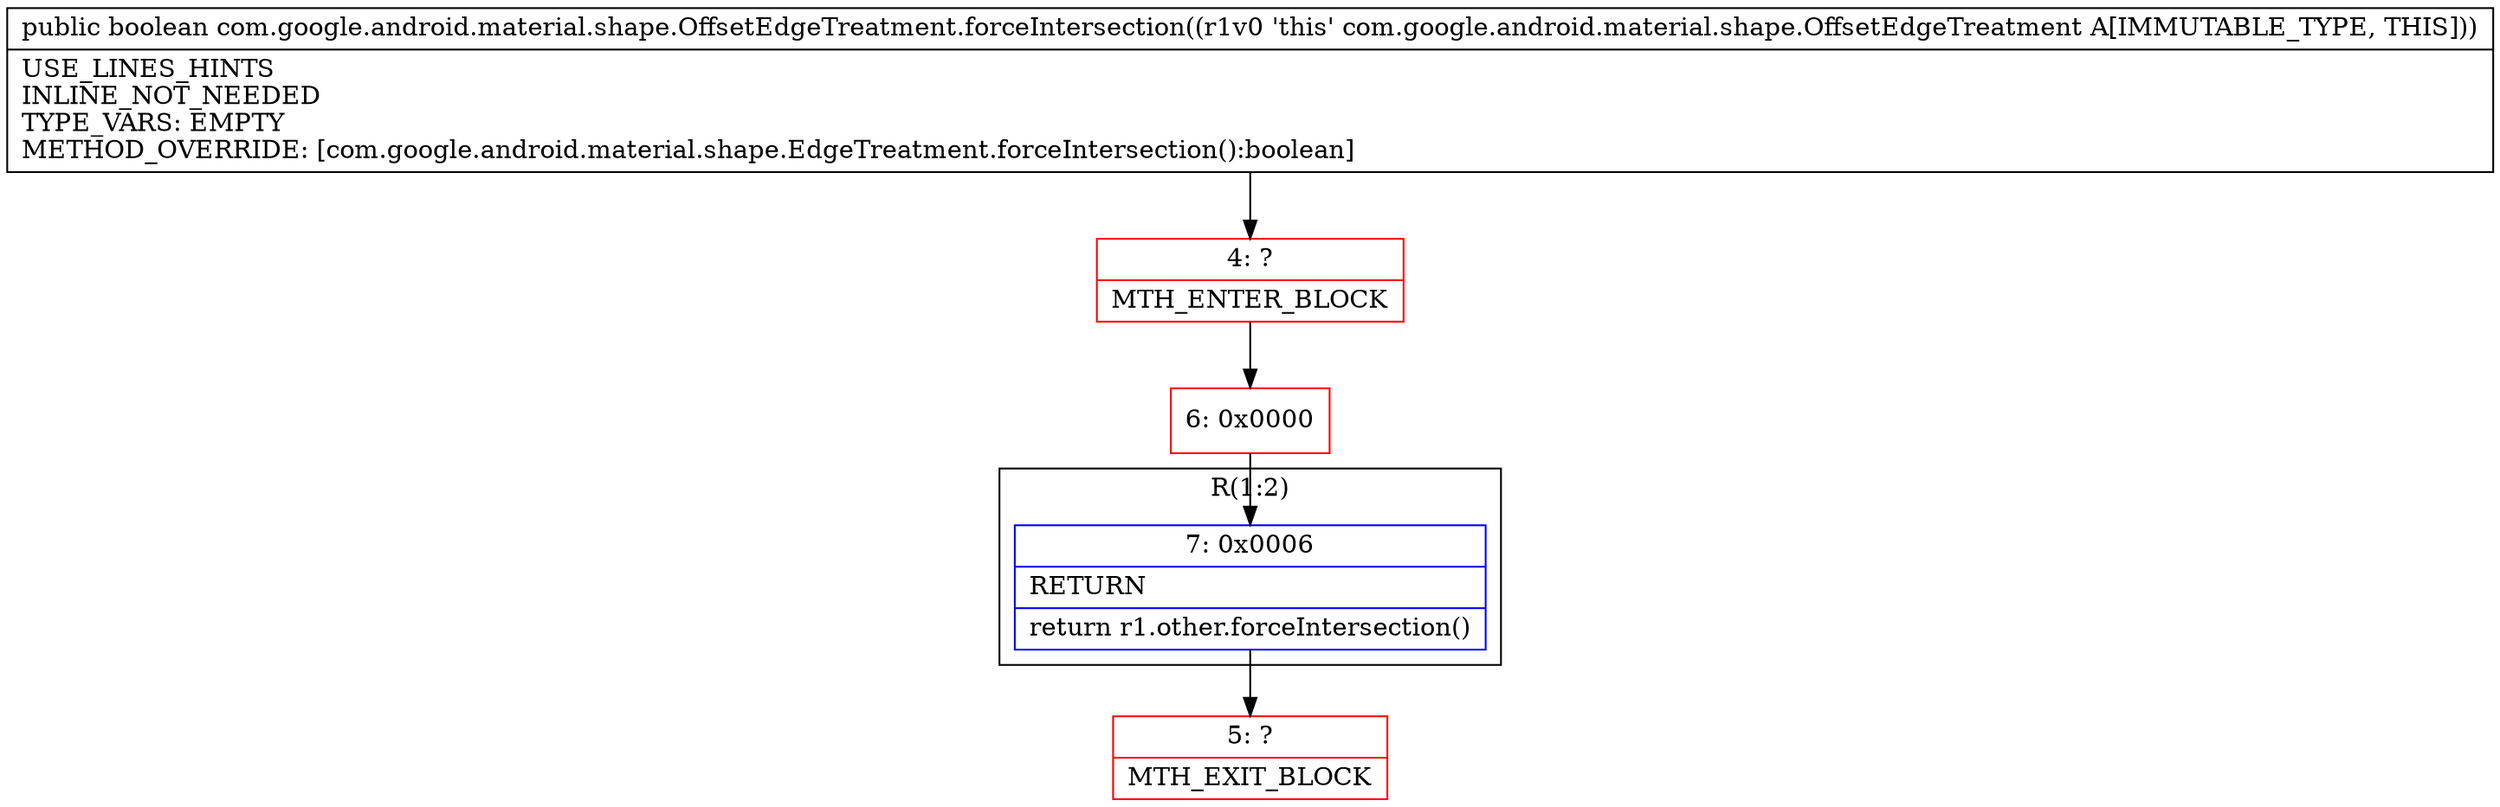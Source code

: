 digraph "CFG forcom.google.android.material.shape.OffsetEdgeTreatment.forceIntersection()Z" {
subgraph cluster_Region_1502682211 {
label = "R(1:2)";
node [shape=record,color=blue];
Node_7 [shape=record,label="{7\:\ 0x0006|RETURN\l|return r1.other.forceIntersection()\l}"];
}
Node_4 [shape=record,color=red,label="{4\:\ ?|MTH_ENTER_BLOCK\l}"];
Node_6 [shape=record,color=red,label="{6\:\ 0x0000}"];
Node_5 [shape=record,color=red,label="{5\:\ ?|MTH_EXIT_BLOCK\l}"];
MethodNode[shape=record,label="{public boolean com.google.android.material.shape.OffsetEdgeTreatment.forceIntersection((r1v0 'this' com.google.android.material.shape.OffsetEdgeTreatment A[IMMUTABLE_TYPE, THIS]))  | USE_LINES_HINTS\lINLINE_NOT_NEEDED\lTYPE_VARS: EMPTY\lMETHOD_OVERRIDE: [com.google.android.material.shape.EdgeTreatment.forceIntersection():boolean]\l}"];
MethodNode -> Node_4;Node_7 -> Node_5;
Node_4 -> Node_6;
Node_6 -> Node_7;
}


